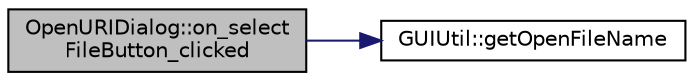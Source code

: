 digraph "OpenURIDialog::on_selectFileButton_clicked"
{
  edge [fontname="Helvetica",fontsize="10",labelfontname="Helvetica",labelfontsize="10"];
  node [fontname="Helvetica",fontsize="10",shape=record];
  rankdir="LR";
  Node15 [label="OpenURIDialog::on_select\lFileButton_clicked",height=0.2,width=0.4,color="black", fillcolor="grey75", style="filled", fontcolor="black"];
  Node15 -> Node16 [color="midnightblue",fontsize="10",style="solid",fontname="Helvetica"];
  Node16 [label="GUIUtil::getOpenFileName",height=0.2,width=0.4,color="black", fillcolor="white", style="filled",URL="$namespace_g_u_i_util.html#a644a552cbcaf32591bb2cc59167ee61e",tooltip="Get open filename, convenience wrapper for QFileDialog::getOpenFileName. "];
}
